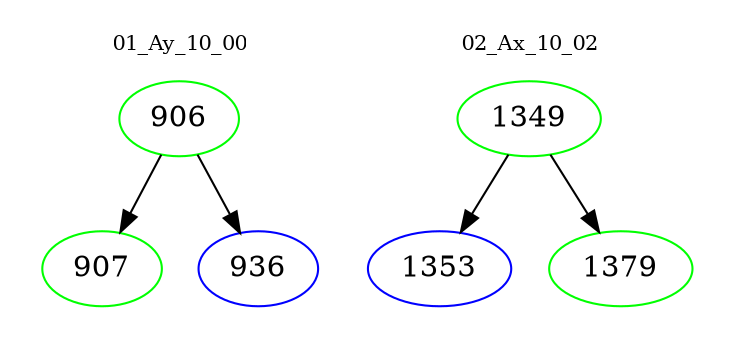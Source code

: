 digraph{
subgraph cluster_0 {
color = white
label = "01_Ay_10_00";
fontsize=10;
T0_906 [label="906", color="green"]
T0_906 -> T0_907 [color="black"]
T0_907 [label="907", color="green"]
T0_906 -> T0_936 [color="black"]
T0_936 [label="936", color="blue"]
}
subgraph cluster_1 {
color = white
label = "02_Ax_10_02";
fontsize=10;
T1_1349 [label="1349", color="green"]
T1_1349 -> T1_1353 [color="black"]
T1_1353 [label="1353", color="blue"]
T1_1349 -> T1_1379 [color="black"]
T1_1379 [label="1379", color="green"]
}
}
